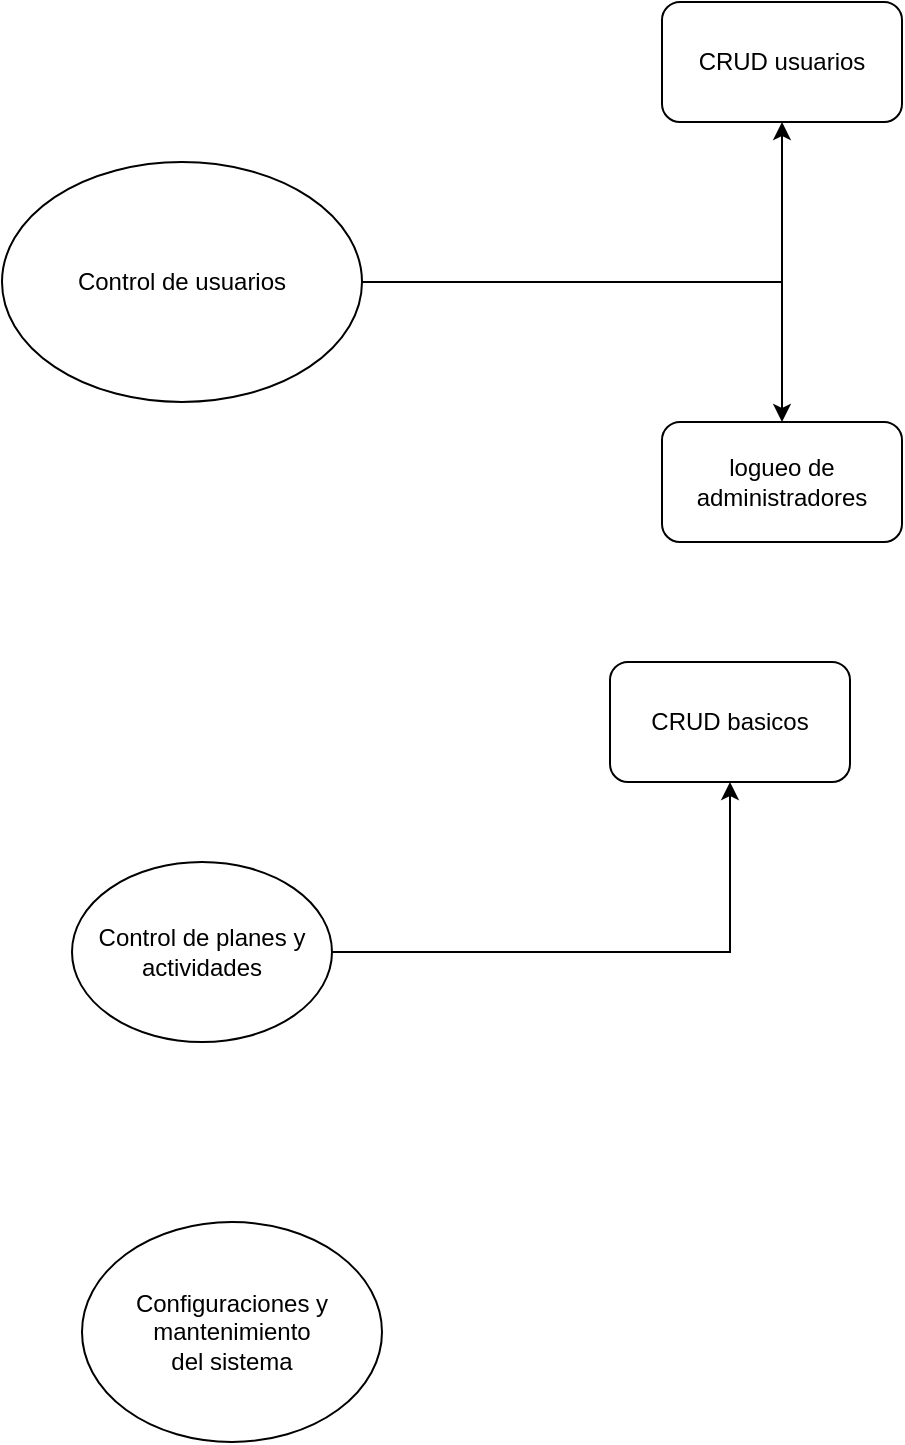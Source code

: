 <mxfile>
    <diagram id="hI6N2zhqWiEGPQzQTpRt" name="Page-1">
        <mxGraphModel dx="753" dy="594" grid="1" gridSize="10" guides="1" tooltips="1" connect="1" arrows="1" fold="1" page="1" pageScale="1" pageWidth="827" pageHeight="1169" math="0" shadow="0">
            <root>
                <mxCell id="0"/>
                <mxCell id="1" parent="0"/>
                <mxCell id="5" style="edgeStyle=orthogonalEdgeStyle;rounded=0;orthogonalLoop=1;jettySize=auto;html=1;" edge="1" parent="1" source="2" target="4">
                    <mxGeometry relative="1" as="geometry"/>
                </mxCell>
                <mxCell id="9" style="edgeStyle=orthogonalEdgeStyle;rounded=0;orthogonalLoop=1;jettySize=auto;html=1;" edge="1" parent="1" source="2" target="8">
                    <mxGeometry relative="1" as="geometry"/>
                </mxCell>
                <mxCell id="2" value="Control de usuarios" style="ellipse;whiteSpace=wrap;html=1;" vertex="1" parent="1">
                    <mxGeometry x="50" y="170" width="180" height="120" as="geometry"/>
                </mxCell>
                <mxCell id="4" value="CRUD usuarios" style="rounded=1;whiteSpace=wrap;html=1;" vertex="1" parent="1">
                    <mxGeometry x="380" y="90" width="120" height="60" as="geometry"/>
                </mxCell>
                <mxCell id="8" value="logueo de administradores" style="rounded=1;whiteSpace=wrap;html=1;" vertex="1" parent="1">
                    <mxGeometry x="380" y="300" width="120" height="60" as="geometry"/>
                </mxCell>
                <mxCell id="15" style="edgeStyle=orthogonalEdgeStyle;rounded=0;orthogonalLoop=1;jettySize=auto;html=1;" edge="1" parent="1" source="12" target="14">
                    <mxGeometry relative="1" as="geometry"/>
                </mxCell>
                <mxCell id="12" value="Control de planes y actividades" style="ellipse;whiteSpace=wrap;html=1;" vertex="1" parent="1">
                    <mxGeometry x="85" y="520" width="130" height="90" as="geometry"/>
                </mxCell>
                <mxCell id="14" value="CRUD basicos" style="rounded=1;whiteSpace=wrap;html=1;" vertex="1" parent="1">
                    <mxGeometry x="354" y="420" width="120" height="60" as="geometry"/>
                </mxCell>
                <mxCell id="16" value="Configuraciones y mantenimiento&lt;br&gt;del sistema" style="ellipse;whiteSpace=wrap;html=1;" vertex="1" parent="1">
                    <mxGeometry x="90" y="700" width="150" height="110" as="geometry"/>
                </mxCell>
            </root>
        </mxGraphModel>
    </diagram>
</mxfile>
